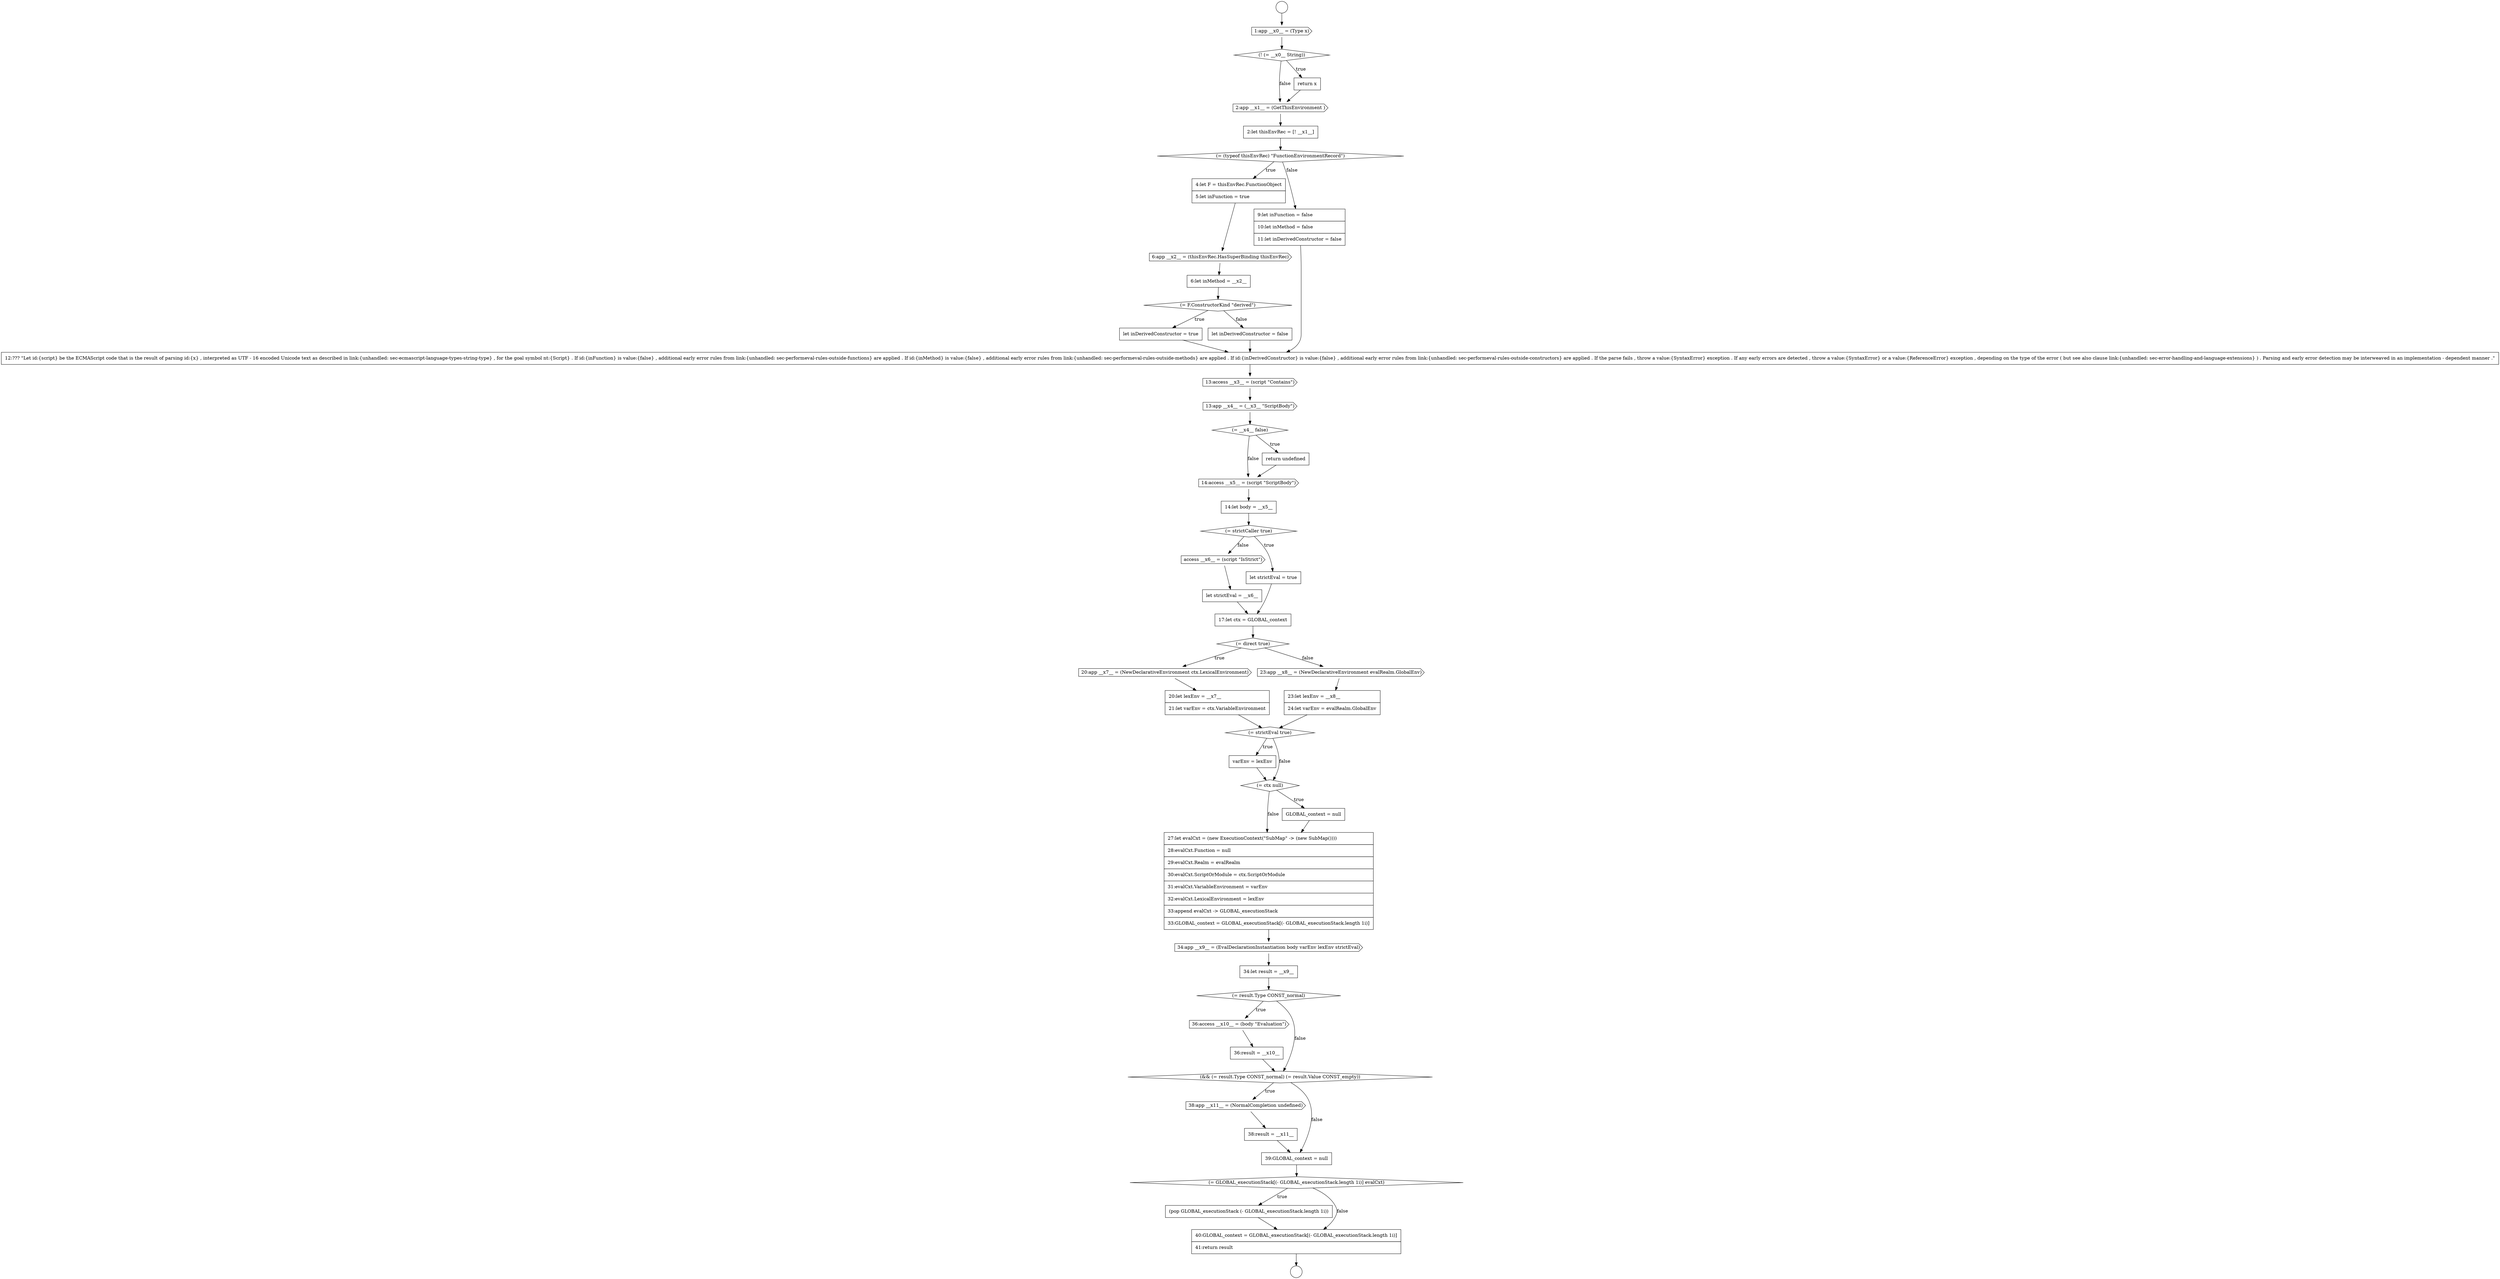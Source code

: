 digraph {
  node11308 [shape=cds, label=<<font color="black">14:access __x5__ = (script &quot;ScriptBody&quot;)</font>> color="black" fillcolor="white" style=filled]
  node11335 [shape=none, margin=0, label=<<font color="black">
    <table border="0" cellborder="1" cellspacing="0" cellpadding="10">
      <tr><td align="left">(pop GLOBAL_executionStack (- GLOBAL_executionStack.length 1i))</td></tr>
    </table>
  </font>> color="black" fillcolor="white" style=filled]
  node11304 [shape=cds, label=<<font color="black">13:access __x3__ = (script &quot;Contains&quot;)</font>> color="black" fillcolor="white" style=filled]
  node11306 [shape=diamond, label=<<font color="black">(= __x4__ false)</font>> color="black" fillcolor="white" style=filled]
  node11310 [shape=diamond, label=<<font color="black">(= strictCaller true)</font>> color="black" fillcolor="white" style=filled]
  node11316 [shape=cds, label=<<font color="black">20:app __x7__ = (NewDeclarativeEnvironment ctx.LexicalEnvironment)</font>> color="black" fillcolor="white" style=filled]
  node11294 [shape=none, margin=0, label=<<font color="black">
    <table border="0" cellborder="1" cellspacing="0" cellpadding="10">
      <tr><td align="left">2:let thisEnvRec = [! __x1__]</td></tr>
    </table>
  </font>> color="black" fillcolor="white" style=filled]
  node11313 [shape=none, margin=0, label=<<font color="black">
    <table border="0" cellborder="1" cellspacing="0" cellpadding="10">
      <tr><td align="left">let strictEval = __x6__</td></tr>
    </table>
  </font>> color="black" fillcolor="white" style=filled]
  node11318 [shape=cds, label=<<font color="black">23:app __x8__ = (NewDeclarativeEnvironment evalRealm.GlobalEnv)</font>> color="black" fillcolor="white" style=filled]
  node11303 [shape=none, margin=0, label=<<font color="black">
    <table border="0" cellborder="1" cellspacing="0" cellpadding="10">
      <tr><td align="left">12:??? &quot;Let id:{script} be the ECMAScript code that is the result of parsing id:{x} , interpreted as UTF - 16 encoded Unicode text as described in link:{unhandled: sec-ecmascript-language-types-string-type} , for the goal symbol nt:{Script} . If id:{inFunction} is value:{false} , additional early error rules from link:{unhandled: sec-performeval-rules-outside-functions} are applied . If id:{inMethod} is value:{false} , additional early error rules from link:{unhandled: sec-performeval-rules-outside-methods} are applied . If id:{inDerivedConstructor} is value:{false} , additional early error rules from link:{unhandled: sec-performeval-rules-outside-constructors} are applied . If the parse fails , throw a value:{SyntaxError} exception . If any early errors are detected , throw a value:{SyntaxError} or a value:{ReferenceError} exception , depending on the type of the error ( but see also clause link:{unhandled: sec-error-handling-and-language-extensions} ) . Parsing and early error detection may be interweaved in an implementation - dependent manner .&quot;</td></tr>
    </table>
  </font>> color="black" fillcolor="white" style=filled]
  node11288 [shape=circle label=" " color="black" fillcolor="white" style=filled]
  node11320 [shape=diamond, label=<<font color="black">(= strictEval true)</font>> color="black" fillcolor="white" style=filled]
  node11289 [shape=circle label=" " color="black" fillcolor="white" style=filled]
  node11299 [shape=diamond, label=<<font color="black">(= F.ConstructorKind &quot;derived&quot;)</font>> color="black" fillcolor="white" style=filled]
  node11331 [shape=cds, label=<<font color="black">38:app __x11__ = (NormalCompletion undefined)</font>> color="black" fillcolor="white" style=filled]
  node11321 [shape=none, margin=0, label=<<font color="black">
    <table border="0" cellborder="1" cellspacing="0" cellpadding="10">
      <tr><td align="left">varEnv = lexEnv</td></tr>
    </table>
  </font>> color="black" fillcolor="white" style=filled]
  node11314 [shape=none, margin=0, label=<<font color="black">
    <table border="0" cellborder="1" cellspacing="0" cellpadding="10">
      <tr><td align="left">17:let ctx = GLOBAL_context</td></tr>
    </table>
  </font>> color="black" fillcolor="white" style=filled]
  node11293 [shape=cds, label=<<font color="black">2:app __x1__ = (GetThisEnvironment )</font>> color="black" fillcolor="white" style=filled]
  node11312 [shape=cds, label=<<font color="black">access __x6__ = (script &quot;IsStrict&quot;)</font>> color="black" fillcolor="white" style=filled]
  node11325 [shape=cds, label=<<font color="black">34:app __x9__ = (EvalDeclarationInstantiation body varEnv lexEnv strictEval)</font>> color="black" fillcolor="white" style=filled]
  node11307 [shape=none, margin=0, label=<<font color="black">
    <table border="0" cellborder="1" cellspacing="0" cellpadding="10">
      <tr><td align="left">return undefined</td></tr>
    </table>
  </font>> color="black" fillcolor="white" style=filled]
  node11324 [shape=none, margin=0, label=<<font color="black">
    <table border="0" cellborder="1" cellspacing="0" cellpadding="10">
      <tr><td align="left">27:let evalCxt = (new ExecutionContext(&quot;SubMap&quot; -&gt; (new SubMap())))</td></tr>
      <tr><td align="left">28:evalCxt.Function = null</td></tr>
      <tr><td align="left">29:evalCxt.Realm = evalRealm</td></tr>
      <tr><td align="left">30:evalCxt.ScriptOrModule = ctx.ScriptOrModule</td></tr>
      <tr><td align="left">31:evalCxt.VariableEnvironment = varEnv</td></tr>
      <tr><td align="left">32:evalCxt.LexicalEnvironment = lexEnv</td></tr>
      <tr><td align="left">33:append evalCxt -&gt; GLOBAL_executionStack</td></tr>
      <tr><td align="left">33:GLOBAL_context = GLOBAL_executionStack[(- GLOBAL_executionStack.length 1i)]</td></tr>
    </table>
  </font>> color="black" fillcolor="white" style=filled]
  node11292 [shape=none, margin=0, label=<<font color="black">
    <table border="0" cellborder="1" cellspacing="0" cellpadding="10">
      <tr><td align="left">return x</td></tr>
    </table>
  </font>> color="black" fillcolor="white" style=filled]
  node11315 [shape=diamond, label=<<font color="black">(= direct true)</font>> color="black" fillcolor="white" style=filled]
  node11336 [shape=none, margin=0, label=<<font color="black">
    <table border="0" cellborder="1" cellspacing="0" cellpadding="10">
      <tr><td align="left">40:GLOBAL_context = GLOBAL_executionStack[(- GLOBAL_executionStack.length 1i)]</td></tr>
      <tr><td align="left">41:return result</td></tr>
    </table>
  </font>> color="black" fillcolor="white" style=filled]
  node11300 [shape=none, margin=0, label=<<font color="black">
    <table border="0" cellborder="1" cellspacing="0" cellpadding="10">
      <tr><td align="left">let inDerivedConstructor = true</td></tr>
    </table>
  </font>> color="black" fillcolor="white" style=filled]
  node11328 [shape=cds, label=<<font color="black">36:access __x10__ = (body &quot;Evaluation&quot;)</font>> color="black" fillcolor="white" style=filled]
  node11296 [shape=none, margin=0, label=<<font color="black">
    <table border="0" cellborder="1" cellspacing="0" cellpadding="10">
      <tr><td align="left">4:let F = thisEnvRec.FunctionObject</td></tr>
      <tr><td align="left">5:let inFunction = true</td></tr>
    </table>
  </font>> color="black" fillcolor="white" style=filled]
  node11311 [shape=none, margin=0, label=<<font color="black">
    <table border="0" cellborder="1" cellspacing="0" cellpadding="10">
      <tr><td align="left">let strictEval = true</td></tr>
    </table>
  </font>> color="black" fillcolor="white" style=filled]
  node11332 [shape=none, margin=0, label=<<font color="black">
    <table border="0" cellborder="1" cellspacing="0" cellpadding="10">
      <tr><td align="left">38:result = __x11__</td></tr>
    </table>
  </font>> color="black" fillcolor="white" style=filled]
  node11323 [shape=none, margin=0, label=<<font color="black">
    <table border="0" cellborder="1" cellspacing="0" cellpadding="10">
      <tr><td align="left">GLOBAL_context = null</td></tr>
    </table>
  </font>> color="black" fillcolor="white" style=filled]
  node11333 [shape=none, margin=0, label=<<font color="black">
    <table border="0" cellborder="1" cellspacing="0" cellpadding="10">
      <tr><td align="left">39:GLOBAL_context = null</td></tr>
    </table>
  </font>> color="black" fillcolor="white" style=filled]
  node11301 [shape=none, margin=0, label=<<font color="black">
    <table border="0" cellborder="1" cellspacing="0" cellpadding="10">
      <tr><td align="left">let inDerivedConstructor = false</td></tr>
    </table>
  </font>> color="black" fillcolor="white" style=filled]
  node11291 [shape=diamond, label=<<font color="black">(! (= __x0__ String))</font>> color="black" fillcolor="white" style=filled]
  node11329 [shape=none, margin=0, label=<<font color="black">
    <table border="0" cellborder="1" cellspacing="0" cellpadding="10">
      <tr><td align="left">36:result = __x10__</td></tr>
    </table>
  </font>> color="black" fillcolor="white" style=filled]
  node11327 [shape=diamond, label=<<font color="black">(= result.Type CONST_normal)</font>> color="black" fillcolor="white" style=filled]
  node11295 [shape=diamond, label=<<font color="black">(= (typeof thisEnvRec) &quot;FunctionEnvironmentRecord&quot;)</font>> color="black" fillcolor="white" style=filled]
  node11297 [shape=cds, label=<<font color="black">6:app __x2__ = (thisEnvRec.HasSuperBinding thisEnvRec)</font>> color="black" fillcolor="white" style=filled]
  node11334 [shape=diamond, label=<<font color="black">(= GLOBAL_executionStack[(- GLOBAL_executionStack.length 1i)] evalCxt)</font>> color="black" fillcolor="white" style=filled]
  node11302 [shape=none, margin=0, label=<<font color="black">
    <table border="0" cellborder="1" cellspacing="0" cellpadding="10">
      <tr><td align="left">9:let inFunction = false</td></tr>
      <tr><td align="left">10:let inMethod = false</td></tr>
      <tr><td align="left">11:let inDerivedConstructor = false</td></tr>
    </table>
  </font>> color="black" fillcolor="white" style=filled]
  node11319 [shape=none, margin=0, label=<<font color="black">
    <table border="0" cellborder="1" cellspacing="0" cellpadding="10">
      <tr><td align="left">23:let lexEnv = __x8__</td></tr>
      <tr><td align="left">24:let varEnv = evalRealm.GlobalEnv</td></tr>
    </table>
  </font>> color="black" fillcolor="white" style=filled]
  node11317 [shape=none, margin=0, label=<<font color="black">
    <table border="0" cellborder="1" cellspacing="0" cellpadding="10">
      <tr><td align="left">20:let lexEnv = __x7__</td></tr>
      <tr><td align="left">21:let varEnv = ctx.VariableEnvironment</td></tr>
    </table>
  </font>> color="black" fillcolor="white" style=filled]
  node11305 [shape=cds, label=<<font color="black">13:app __x4__ = (__x3__ &quot;ScriptBody&quot;)</font>> color="black" fillcolor="white" style=filled]
  node11322 [shape=diamond, label=<<font color="black">(= ctx null)</font>> color="black" fillcolor="white" style=filled]
  node11326 [shape=none, margin=0, label=<<font color="black">
    <table border="0" cellborder="1" cellspacing="0" cellpadding="10">
      <tr><td align="left">34:let result = __x9__</td></tr>
    </table>
  </font>> color="black" fillcolor="white" style=filled]
  node11290 [shape=cds, label=<<font color="black">1:app __x0__ = (Type x)</font>> color="black" fillcolor="white" style=filled]
  node11309 [shape=none, margin=0, label=<<font color="black">
    <table border="0" cellborder="1" cellspacing="0" cellpadding="10">
      <tr><td align="left">14:let body = __x5__</td></tr>
    </table>
  </font>> color="black" fillcolor="white" style=filled]
  node11330 [shape=diamond, label=<<font color="black">(&amp;&amp; (= result.Type CONST_normal) (= result.Value CONST_empty))</font>> color="black" fillcolor="white" style=filled]
  node11298 [shape=none, margin=0, label=<<font color="black">
    <table border="0" cellborder="1" cellspacing="0" cellpadding="10">
      <tr><td align="left">6:let inMethod = __x2__</td></tr>
    </table>
  </font>> color="black" fillcolor="white" style=filled]
  node11324 -> node11325 [ color="black"]
  node11325 -> node11326 [ color="black"]
  node11331 -> node11332 [ color="black"]
  node11290 -> node11291 [ color="black"]
  node11298 -> node11299 [ color="black"]
  node11322 -> node11323 [label=<<font color="black">true</font>> color="black"]
  node11322 -> node11324 [label=<<font color="black">false</font>> color="black"]
  node11308 -> node11309 [ color="black"]
  node11318 -> node11319 [ color="black"]
  node11291 -> node11292 [label=<<font color="black">true</font>> color="black"]
  node11291 -> node11293 [label=<<font color="black">false</font>> color="black"]
  node11305 -> node11306 [ color="black"]
  node11295 -> node11296 [label=<<font color="black">true</font>> color="black"]
  node11295 -> node11302 [label=<<font color="black">false</font>> color="black"]
  node11304 -> node11305 [ color="black"]
  node11297 -> node11298 [ color="black"]
  node11294 -> node11295 [ color="black"]
  node11288 -> node11290 [ color="black"]
  node11328 -> node11329 [ color="black"]
  node11307 -> node11308 [ color="black"]
  node11313 -> node11314 [ color="black"]
  node11312 -> node11313 [ color="black"]
  node11302 -> node11303 [ color="black"]
  node11296 -> node11297 [ color="black"]
  node11310 -> node11311 [label=<<font color="black">true</font>> color="black"]
  node11310 -> node11312 [label=<<font color="black">false</font>> color="black"]
  node11316 -> node11317 [ color="black"]
  node11300 -> node11303 [ color="black"]
  node11320 -> node11321 [label=<<font color="black">true</font>> color="black"]
  node11320 -> node11322 [label=<<font color="black">false</font>> color="black"]
  node11306 -> node11307 [label=<<font color="black">true</font>> color="black"]
  node11306 -> node11308 [label=<<font color="black">false</font>> color="black"]
  node11309 -> node11310 [ color="black"]
  node11323 -> node11324 [ color="black"]
  node11329 -> node11330 [ color="black"]
  node11326 -> node11327 [ color="black"]
  node11303 -> node11304 [ color="black"]
  node11293 -> node11294 [ color="black"]
  node11321 -> node11322 [ color="black"]
  node11333 -> node11334 [ color="black"]
  node11335 -> node11336 [ color="black"]
  node11311 -> node11314 [ color="black"]
  node11317 -> node11320 [ color="black"]
  node11292 -> node11293 [ color="black"]
  node11332 -> node11333 [ color="black"]
  node11301 -> node11303 [ color="black"]
  node11314 -> node11315 [ color="black"]
  node11330 -> node11331 [label=<<font color="black">true</font>> color="black"]
  node11330 -> node11333 [label=<<font color="black">false</font>> color="black"]
  node11299 -> node11300 [label=<<font color="black">true</font>> color="black"]
  node11299 -> node11301 [label=<<font color="black">false</font>> color="black"]
  node11319 -> node11320 [ color="black"]
  node11334 -> node11335 [label=<<font color="black">true</font>> color="black"]
  node11334 -> node11336 [label=<<font color="black">false</font>> color="black"]
  node11336 -> node11289 [ color="black"]
  node11327 -> node11328 [label=<<font color="black">true</font>> color="black"]
  node11327 -> node11330 [label=<<font color="black">false</font>> color="black"]
  node11315 -> node11316 [label=<<font color="black">true</font>> color="black"]
  node11315 -> node11318 [label=<<font color="black">false</font>> color="black"]
}

